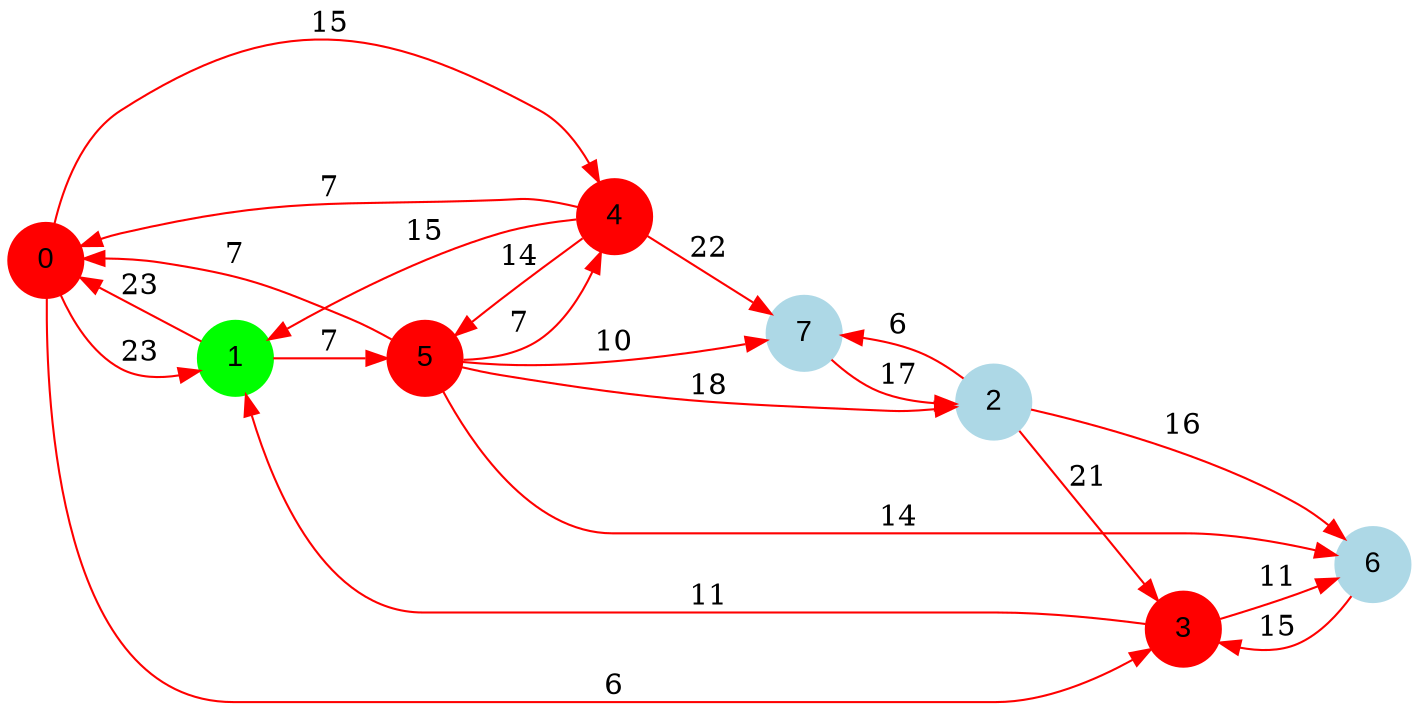 digraph graphe {
rankdir = LR;
edge [color=red];
0 [fontname="Arial", shape = circle, color=red, style=filled];
1 [fontname="Arial", shape = circle, color=green, style=filled];
2 [fontname="Arial", shape = circle, color=lightblue, style=filled];
3 [fontname="Arial", shape = circle, color=red, style=filled];
4 [fontname="Arial", shape = circle, color=red, style=filled];
5 [fontname="Arial", shape = circle, color=red, style=filled];
6 [fontname="Arial", shape = circle, color=lightblue, style=filled];
7 [fontname="Arial", shape = circle, color=lightblue, style=filled];
	0 -> 1 [label = "23"];
	0 -> 3 [label = "6"];
	0 -> 4 [label = "15"];
	1 -> 0 [label = "23"];
	1 -> 5 [label = "7"];
	2 -> 3 [label = "21"];
	2 -> 6 [label = "16"];
	2 -> 7 [label = "6"];
	3 -> 1 [label = "11"];
	3 -> 6 [label = "11"];
	4 -> 0 [label = "7"];
	4 -> 1 [label = "15"];
	4 -> 5 [label = "14"];
	4 -> 7 [label = "22"];
	5 -> 0 [label = "7"];
	5 -> 2 [label = "18"];
	5 -> 4 [label = "7"];
	5 -> 6 [label = "14"];
	5 -> 7 [label = "10"];
	6 -> 3 [label = "15"];
	7 -> 2 [label = "17"];
}